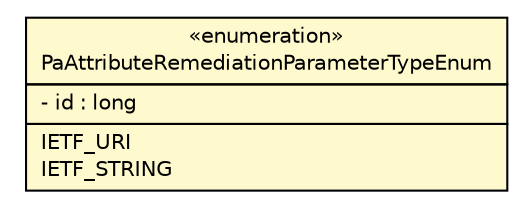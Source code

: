 #!/usr/local/bin/dot
#
# Class diagram 
# Generated by UMLGraph version R5_6 (http://www.umlgraph.org/)
#

digraph G {
	edge [fontname="Helvetica",fontsize=10,labelfontname="Helvetica",labelfontsize=10];
	node [fontname="Helvetica",fontsize=10,shape=plaintext];
	nodesep=0.25;
	ranksep=0.5;
	// org.ietf.nea.pa.attribute.enums.PaAttributeRemediationParameterTypeEnum
	c59619 [label=<<table title="org.ietf.nea.pa.attribute.enums.PaAttributeRemediationParameterTypeEnum" border="0" cellborder="1" cellspacing="0" cellpadding="2" port="p" bgcolor="lemonChiffon" href="./PaAttributeRemediationParameterTypeEnum.html">
		<tr><td><table border="0" cellspacing="0" cellpadding="1">
<tr><td align="center" balign="center"> &#171;enumeration&#187; </td></tr>
<tr><td align="center" balign="center"> PaAttributeRemediationParameterTypeEnum </td></tr>
		</table></td></tr>
		<tr><td><table border="0" cellspacing="0" cellpadding="1">
<tr><td align="left" balign="left"> - id : long </td></tr>
		</table></td></tr>
		<tr><td><table border="0" cellspacing="0" cellpadding="1">
<tr><td align="left" balign="left"> IETF_URI </td></tr>
<tr><td align="left" balign="left"> IETF_STRING </td></tr>
		</table></td></tr>
		</table>>, URL="./PaAttributeRemediationParameterTypeEnum.html", fontname="Helvetica", fontcolor="black", fontsize=10.0];
}

